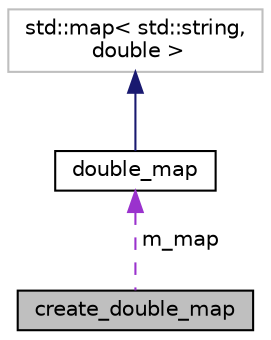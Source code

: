 digraph "create_double_map"
{
  edge [fontname="Helvetica",fontsize="10",labelfontname="Helvetica",labelfontsize="10"];
  node [fontname="Helvetica",fontsize="10",shape=record];
  Node1 [label="create_double_map",height=0.2,width=0.4,color="black", fillcolor="grey75", style="filled" fontcolor="black"];
  Node2 -> Node1 [dir="back",color="darkorchid3",fontsize="10",style="dashed",label=" m_map" ,fontname="Helvetica"];
  Node2 [label="double_map",height=0.2,width=0.4,color="black", fillcolor="white", style="filled",URL="$classdouble__map.html"];
  Node3 -> Node2 [dir="back",color="midnightblue",fontsize="10",style="solid",fontname="Helvetica"];
  Node3 [label="std::map\< std::string,\l double \>",height=0.2,width=0.4,color="grey75", fillcolor="white", style="filled"];
}
